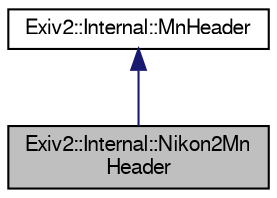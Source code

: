 digraph "Exiv2::Internal::Nikon2MnHeader"
{
  edge [fontname="FreeSans",fontsize="10",labelfontname="FreeSans",labelfontsize="10"];
  node [fontname="FreeSans",fontsize="10",shape=record];
  Node1 [label="Exiv2::Internal::Nikon2Mn\lHeader",height=0.2,width=0.4,color="black", fillcolor="grey75", style="filled" fontcolor="black"];
  Node2 -> Node1 [dir="back",color="midnightblue",fontsize="10",style="solid",fontname="FreeSans"];
  Node2 [label="Exiv2::Internal::MnHeader",height=0.2,width=0.4,color="black", fillcolor="white", style="filled",URL="$classExiv2_1_1Internal_1_1MnHeader.html",tooltip="Makernote header interface. This class is used with TIFF makernotes. "];
}
